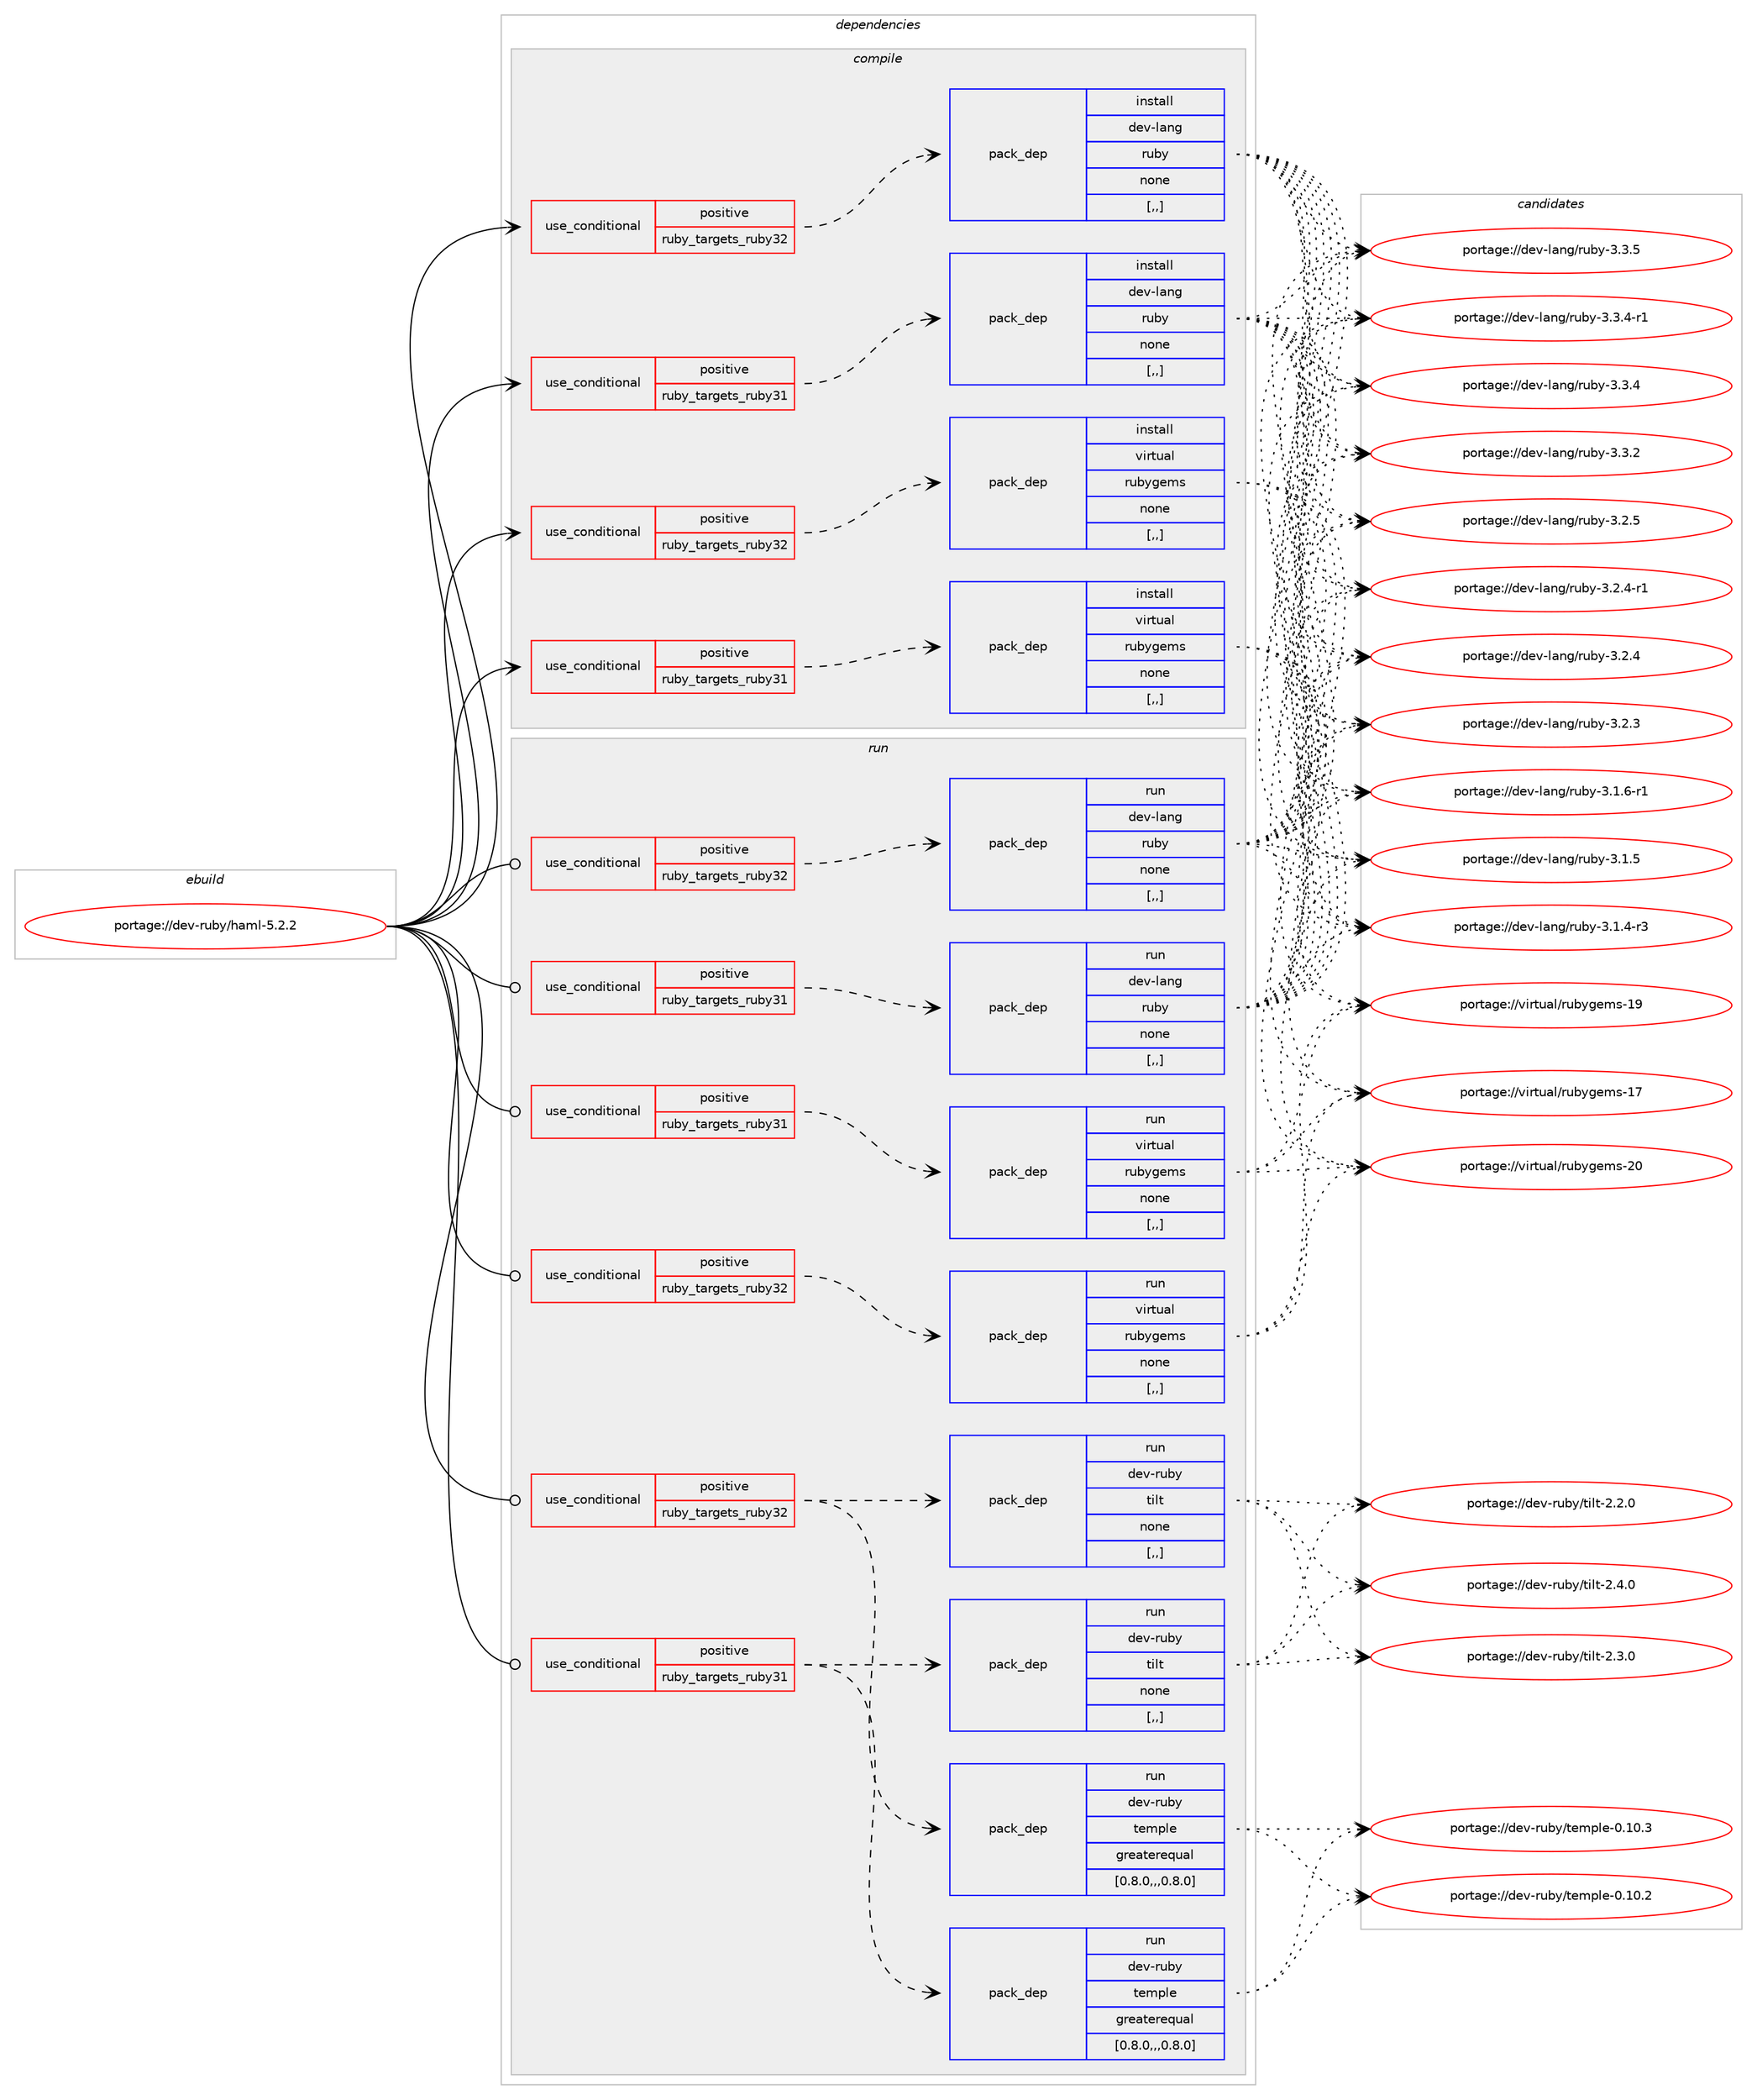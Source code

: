 digraph prolog {

# *************
# Graph options
# *************

newrank=true;
concentrate=true;
compound=true;
graph [rankdir=LR,fontname=Helvetica,fontsize=10,ranksep=1.5];#, ranksep=2.5, nodesep=0.2];
edge  [arrowhead=vee];
node  [fontname=Helvetica,fontsize=10];

# **********
# The ebuild
# **********

subgraph cluster_leftcol {
color=gray;
label=<<i>ebuild</i>>;
id [label="portage://dev-ruby/haml-5.2.2", color=red, width=4, href="../dev-ruby/haml-5.2.2.svg"];
}

# ****************
# The dependencies
# ****************

subgraph cluster_midcol {
color=gray;
label=<<i>dependencies</i>>;
subgraph cluster_compile {
fillcolor="#eeeeee";
style=filled;
label=<<i>compile</i>>;
subgraph cond179469 {
dependency681447 [label=<<TABLE BORDER="0" CELLBORDER="1" CELLSPACING="0" CELLPADDING="4"><TR><TD ROWSPAN="3" CELLPADDING="10">use_conditional</TD></TR><TR><TD>positive</TD></TR><TR><TD>ruby_targets_ruby31</TD></TR></TABLE>>, shape=none, color=red];
subgraph pack497055 {
dependency681448 [label=<<TABLE BORDER="0" CELLBORDER="1" CELLSPACING="0" CELLPADDING="4" WIDTH="220"><TR><TD ROWSPAN="6" CELLPADDING="30">pack_dep</TD></TR><TR><TD WIDTH="110">install</TD></TR><TR><TD>dev-lang</TD></TR><TR><TD>ruby</TD></TR><TR><TD>none</TD></TR><TR><TD>[,,]</TD></TR></TABLE>>, shape=none, color=blue];
}
dependency681447:e -> dependency681448:w [weight=20,style="dashed",arrowhead="vee"];
}
id:e -> dependency681447:w [weight=20,style="solid",arrowhead="vee"];
subgraph cond179470 {
dependency681449 [label=<<TABLE BORDER="0" CELLBORDER="1" CELLSPACING="0" CELLPADDING="4"><TR><TD ROWSPAN="3" CELLPADDING="10">use_conditional</TD></TR><TR><TD>positive</TD></TR><TR><TD>ruby_targets_ruby31</TD></TR></TABLE>>, shape=none, color=red];
subgraph pack497056 {
dependency681450 [label=<<TABLE BORDER="0" CELLBORDER="1" CELLSPACING="0" CELLPADDING="4" WIDTH="220"><TR><TD ROWSPAN="6" CELLPADDING="30">pack_dep</TD></TR><TR><TD WIDTH="110">install</TD></TR><TR><TD>virtual</TD></TR><TR><TD>rubygems</TD></TR><TR><TD>none</TD></TR><TR><TD>[,,]</TD></TR></TABLE>>, shape=none, color=blue];
}
dependency681449:e -> dependency681450:w [weight=20,style="dashed",arrowhead="vee"];
}
id:e -> dependency681449:w [weight=20,style="solid",arrowhead="vee"];
subgraph cond179471 {
dependency681451 [label=<<TABLE BORDER="0" CELLBORDER="1" CELLSPACING="0" CELLPADDING="4"><TR><TD ROWSPAN="3" CELLPADDING="10">use_conditional</TD></TR><TR><TD>positive</TD></TR><TR><TD>ruby_targets_ruby32</TD></TR></TABLE>>, shape=none, color=red];
subgraph pack497057 {
dependency681452 [label=<<TABLE BORDER="0" CELLBORDER="1" CELLSPACING="0" CELLPADDING="4" WIDTH="220"><TR><TD ROWSPAN="6" CELLPADDING="30">pack_dep</TD></TR><TR><TD WIDTH="110">install</TD></TR><TR><TD>dev-lang</TD></TR><TR><TD>ruby</TD></TR><TR><TD>none</TD></TR><TR><TD>[,,]</TD></TR></TABLE>>, shape=none, color=blue];
}
dependency681451:e -> dependency681452:w [weight=20,style="dashed",arrowhead="vee"];
}
id:e -> dependency681451:w [weight=20,style="solid",arrowhead="vee"];
subgraph cond179472 {
dependency681453 [label=<<TABLE BORDER="0" CELLBORDER="1" CELLSPACING="0" CELLPADDING="4"><TR><TD ROWSPAN="3" CELLPADDING="10">use_conditional</TD></TR><TR><TD>positive</TD></TR><TR><TD>ruby_targets_ruby32</TD></TR></TABLE>>, shape=none, color=red];
subgraph pack497058 {
dependency681454 [label=<<TABLE BORDER="0" CELLBORDER="1" CELLSPACING="0" CELLPADDING="4" WIDTH="220"><TR><TD ROWSPAN="6" CELLPADDING="30">pack_dep</TD></TR><TR><TD WIDTH="110">install</TD></TR><TR><TD>virtual</TD></TR><TR><TD>rubygems</TD></TR><TR><TD>none</TD></TR><TR><TD>[,,]</TD></TR></TABLE>>, shape=none, color=blue];
}
dependency681453:e -> dependency681454:w [weight=20,style="dashed",arrowhead="vee"];
}
id:e -> dependency681453:w [weight=20,style="solid",arrowhead="vee"];
}
subgraph cluster_compileandrun {
fillcolor="#eeeeee";
style=filled;
label=<<i>compile and run</i>>;
}
subgraph cluster_run {
fillcolor="#eeeeee";
style=filled;
label=<<i>run</i>>;
subgraph cond179473 {
dependency681455 [label=<<TABLE BORDER="0" CELLBORDER="1" CELLSPACING="0" CELLPADDING="4"><TR><TD ROWSPAN="3" CELLPADDING="10">use_conditional</TD></TR><TR><TD>positive</TD></TR><TR><TD>ruby_targets_ruby31</TD></TR></TABLE>>, shape=none, color=red];
subgraph pack497059 {
dependency681456 [label=<<TABLE BORDER="0" CELLBORDER="1" CELLSPACING="0" CELLPADDING="4" WIDTH="220"><TR><TD ROWSPAN="6" CELLPADDING="30">pack_dep</TD></TR><TR><TD WIDTH="110">run</TD></TR><TR><TD>dev-lang</TD></TR><TR><TD>ruby</TD></TR><TR><TD>none</TD></TR><TR><TD>[,,]</TD></TR></TABLE>>, shape=none, color=blue];
}
dependency681455:e -> dependency681456:w [weight=20,style="dashed",arrowhead="vee"];
}
id:e -> dependency681455:w [weight=20,style="solid",arrowhead="odot"];
subgraph cond179474 {
dependency681457 [label=<<TABLE BORDER="0" CELLBORDER="1" CELLSPACING="0" CELLPADDING="4"><TR><TD ROWSPAN="3" CELLPADDING="10">use_conditional</TD></TR><TR><TD>positive</TD></TR><TR><TD>ruby_targets_ruby31</TD></TR></TABLE>>, shape=none, color=red];
subgraph pack497060 {
dependency681458 [label=<<TABLE BORDER="0" CELLBORDER="1" CELLSPACING="0" CELLPADDING="4" WIDTH="220"><TR><TD ROWSPAN="6" CELLPADDING="30">pack_dep</TD></TR><TR><TD WIDTH="110">run</TD></TR><TR><TD>dev-ruby</TD></TR><TR><TD>temple</TD></TR><TR><TD>greaterequal</TD></TR><TR><TD>[0.8.0,,,0.8.0]</TD></TR></TABLE>>, shape=none, color=blue];
}
dependency681457:e -> dependency681458:w [weight=20,style="dashed",arrowhead="vee"];
subgraph pack497061 {
dependency681459 [label=<<TABLE BORDER="0" CELLBORDER="1" CELLSPACING="0" CELLPADDING="4" WIDTH="220"><TR><TD ROWSPAN="6" CELLPADDING="30">pack_dep</TD></TR><TR><TD WIDTH="110">run</TD></TR><TR><TD>dev-ruby</TD></TR><TR><TD>tilt</TD></TR><TR><TD>none</TD></TR><TR><TD>[,,]</TD></TR></TABLE>>, shape=none, color=blue];
}
dependency681457:e -> dependency681459:w [weight=20,style="dashed",arrowhead="vee"];
}
id:e -> dependency681457:w [weight=20,style="solid",arrowhead="odot"];
subgraph cond179475 {
dependency681460 [label=<<TABLE BORDER="0" CELLBORDER="1" CELLSPACING="0" CELLPADDING="4"><TR><TD ROWSPAN="3" CELLPADDING="10">use_conditional</TD></TR><TR><TD>positive</TD></TR><TR><TD>ruby_targets_ruby31</TD></TR></TABLE>>, shape=none, color=red];
subgraph pack497062 {
dependency681461 [label=<<TABLE BORDER="0" CELLBORDER="1" CELLSPACING="0" CELLPADDING="4" WIDTH="220"><TR><TD ROWSPAN="6" CELLPADDING="30">pack_dep</TD></TR><TR><TD WIDTH="110">run</TD></TR><TR><TD>virtual</TD></TR><TR><TD>rubygems</TD></TR><TR><TD>none</TD></TR><TR><TD>[,,]</TD></TR></TABLE>>, shape=none, color=blue];
}
dependency681460:e -> dependency681461:w [weight=20,style="dashed",arrowhead="vee"];
}
id:e -> dependency681460:w [weight=20,style="solid",arrowhead="odot"];
subgraph cond179476 {
dependency681462 [label=<<TABLE BORDER="0" CELLBORDER="1" CELLSPACING="0" CELLPADDING="4"><TR><TD ROWSPAN="3" CELLPADDING="10">use_conditional</TD></TR><TR><TD>positive</TD></TR><TR><TD>ruby_targets_ruby32</TD></TR></TABLE>>, shape=none, color=red];
subgraph pack497063 {
dependency681463 [label=<<TABLE BORDER="0" CELLBORDER="1" CELLSPACING="0" CELLPADDING="4" WIDTH="220"><TR><TD ROWSPAN="6" CELLPADDING="30">pack_dep</TD></TR><TR><TD WIDTH="110">run</TD></TR><TR><TD>dev-lang</TD></TR><TR><TD>ruby</TD></TR><TR><TD>none</TD></TR><TR><TD>[,,]</TD></TR></TABLE>>, shape=none, color=blue];
}
dependency681462:e -> dependency681463:w [weight=20,style="dashed",arrowhead="vee"];
}
id:e -> dependency681462:w [weight=20,style="solid",arrowhead="odot"];
subgraph cond179477 {
dependency681464 [label=<<TABLE BORDER="0" CELLBORDER="1" CELLSPACING="0" CELLPADDING="4"><TR><TD ROWSPAN="3" CELLPADDING="10">use_conditional</TD></TR><TR><TD>positive</TD></TR><TR><TD>ruby_targets_ruby32</TD></TR></TABLE>>, shape=none, color=red];
subgraph pack497064 {
dependency681465 [label=<<TABLE BORDER="0" CELLBORDER="1" CELLSPACING="0" CELLPADDING="4" WIDTH="220"><TR><TD ROWSPAN="6" CELLPADDING="30">pack_dep</TD></TR><TR><TD WIDTH="110">run</TD></TR><TR><TD>dev-ruby</TD></TR><TR><TD>temple</TD></TR><TR><TD>greaterequal</TD></TR><TR><TD>[0.8.0,,,0.8.0]</TD></TR></TABLE>>, shape=none, color=blue];
}
dependency681464:e -> dependency681465:w [weight=20,style="dashed",arrowhead="vee"];
subgraph pack497065 {
dependency681466 [label=<<TABLE BORDER="0" CELLBORDER="1" CELLSPACING="0" CELLPADDING="4" WIDTH="220"><TR><TD ROWSPAN="6" CELLPADDING="30">pack_dep</TD></TR><TR><TD WIDTH="110">run</TD></TR><TR><TD>dev-ruby</TD></TR><TR><TD>tilt</TD></TR><TR><TD>none</TD></TR><TR><TD>[,,]</TD></TR></TABLE>>, shape=none, color=blue];
}
dependency681464:e -> dependency681466:w [weight=20,style="dashed",arrowhead="vee"];
}
id:e -> dependency681464:w [weight=20,style="solid",arrowhead="odot"];
subgraph cond179478 {
dependency681467 [label=<<TABLE BORDER="0" CELLBORDER="1" CELLSPACING="0" CELLPADDING="4"><TR><TD ROWSPAN="3" CELLPADDING="10">use_conditional</TD></TR><TR><TD>positive</TD></TR><TR><TD>ruby_targets_ruby32</TD></TR></TABLE>>, shape=none, color=red];
subgraph pack497066 {
dependency681468 [label=<<TABLE BORDER="0" CELLBORDER="1" CELLSPACING="0" CELLPADDING="4" WIDTH="220"><TR><TD ROWSPAN="6" CELLPADDING="30">pack_dep</TD></TR><TR><TD WIDTH="110">run</TD></TR><TR><TD>virtual</TD></TR><TR><TD>rubygems</TD></TR><TR><TD>none</TD></TR><TR><TD>[,,]</TD></TR></TABLE>>, shape=none, color=blue];
}
dependency681467:e -> dependency681468:w [weight=20,style="dashed",arrowhead="vee"];
}
id:e -> dependency681467:w [weight=20,style="solid",arrowhead="odot"];
}
}

# **************
# The candidates
# **************

subgraph cluster_choices {
rank=same;
color=gray;
label=<<i>candidates</i>>;

subgraph choice497055 {
color=black;
nodesep=1;
choice10010111845108971101034711411798121455146514653 [label="portage://dev-lang/ruby-3.3.5", color=red, width=4,href="../dev-lang/ruby-3.3.5.svg"];
choice100101118451089711010347114117981214551465146524511449 [label="portage://dev-lang/ruby-3.3.4-r1", color=red, width=4,href="../dev-lang/ruby-3.3.4-r1.svg"];
choice10010111845108971101034711411798121455146514652 [label="portage://dev-lang/ruby-3.3.4", color=red, width=4,href="../dev-lang/ruby-3.3.4.svg"];
choice10010111845108971101034711411798121455146514650 [label="portage://dev-lang/ruby-3.3.2", color=red, width=4,href="../dev-lang/ruby-3.3.2.svg"];
choice10010111845108971101034711411798121455146504653 [label="portage://dev-lang/ruby-3.2.5", color=red, width=4,href="../dev-lang/ruby-3.2.5.svg"];
choice100101118451089711010347114117981214551465046524511449 [label="portage://dev-lang/ruby-3.2.4-r1", color=red, width=4,href="../dev-lang/ruby-3.2.4-r1.svg"];
choice10010111845108971101034711411798121455146504652 [label="portage://dev-lang/ruby-3.2.4", color=red, width=4,href="../dev-lang/ruby-3.2.4.svg"];
choice10010111845108971101034711411798121455146504651 [label="portage://dev-lang/ruby-3.2.3", color=red, width=4,href="../dev-lang/ruby-3.2.3.svg"];
choice100101118451089711010347114117981214551464946544511449 [label="portage://dev-lang/ruby-3.1.6-r1", color=red, width=4,href="../dev-lang/ruby-3.1.6-r1.svg"];
choice10010111845108971101034711411798121455146494653 [label="portage://dev-lang/ruby-3.1.5", color=red, width=4,href="../dev-lang/ruby-3.1.5.svg"];
choice100101118451089711010347114117981214551464946524511451 [label="portage://dev-lang/ruby-3.1.4-r3", color=red, width=4,href="../dev-lang/ruby-3.1.4-r3.svg"];
dependency681448:e -> choice10010111845108971101034711411798121455146514653:w [style=dotted,weight="100"];
dependency681448:e -> choice100101118451089711010347114117981214551465146524511449:w [style=dotted,weight="100"];
dependency681448:e -> choice10010111845108971101034711411798121455146514652:w [style=dotted,weight="100"];
dependency681448:e -> choice10010111845108971101034711411798121455146514650:w [style=dotted,weight="100"];
dependency681448:e -> choice10010111845108971101034711411798121455146504653:w [style=dotted,weight="100"];
dependency681448:e -> choice100101118451089711010347114117981214551465046524511449:w [style=dotted,weight="100"];
dependency681448:e -> choice10010111845108971101034711411798121455146504652:w [style=dotted,weight="100"];
dependency681448:e -> choice10010111845108971101034711411798121455146504651:w [style=dotted,weight="100"];
dependency681448:e -> choice100101118451089711010347114117981214551464946544511449:w [style=dotted,weight="100"];
dependency681448:e -> choice10010111845108971101034711411798121455146494653:w [style=dotted,weight="100"];
dependency681448:e -> choice100101118451089711010347114117981214551464946524511451:w [style=dotted,weight="100"];
}
subgraph choice497056 {
color=black;
nodesep=1;
choice118105114116117971084711411798121103101109115455048 [label="portage://virtual/rubygems-20", color=red, width=4,href="../virtual/rubygems-20.svg"];
choice118105114116117971084711411798121103101109115454957 [label="portage://virtual/rubygems-19", color=red, width=4,href="../virtual/rubygems-19.svg"];
choice118105114116117971084711411798121103101109115454955 [label="portage://virtual/rubygems-17", color=red, width=4,href="../virtual/rubygems-17.svg"];
dependency681450:e -> choice118105114116117971084711411798121103101109115455048:w [style=dotted,weight="100"];
dependency681450:e -> choice118105114116117971084711411798121103101109115454957:w [style=dotted,weight="100"];
dependency681450:e -> choice118105114116117971084711411798121103101109115454955:w [style=dotted,weight="100"];
}
subgraph choice497057 {
color=black;
nodesep=1;
choice10010111845108971101034711411798121455146514653 [label="portage://dev-lang/ruby-3.3.5", color=red, width=4,href="../dev-lang/ruby-3.3.5.svg"];
choice100101118451089711010347114117981214551465146524511449 [label="portage://dev-lang/ruby-3.3.4-r1", color=red, width=4,href="../dev-lang/ruby-3.3.4-r1.svg"];
choice10010111845108971101034711411798121455146514652 [label="portage://dev-lang/ruby-3.3.4", color=red, width=4,href="../dev-lang/ruby-3.3.4.svg"];
choice10010111845108971101034711411798121455146514650 [label="portage://dev-lang/ruby-3.3.2", color=red, width=4,href="../dev-lang/ruby-3.3.2.svg"];
choice10010111845108971101034711411798121455146504653 [label="portage://dev-lang/ruby-3.2.5", color=red, width=4,href="../dev-lang/ruby-3.2.5.svg"];
choice100101118451089711010347114117981214551465046524511449 [label="portage://dev-lang/ruby-3.2.4-r1", color=red, width=4,href="../dev-lang/ruby-3.2.4-r1.svg"];
choice10010111845108971101034711411798121455146504652 [label="portage://dev-lang/ruby-3.2.4", color=red, width=4,href="../dev-lang/ruby-3.2.4.svg"];
choice10010111845108971101034711411798121455146504651 [label="portage://dev-lang/ruby-3.2.3", color=red, width=4,href="../dev-lang/ruby-3.2.3.svg"];
choice100101118451089711010347114117981214551464946544511449 [label="portage://dev-lang/ruby-3.1.6-r1", color=red, width=4,href="../dev-lang/ruby-3.1.6-r1.svg"];
choice10010111845108971101034711411798121455146494653 [label="portage://dev-lang/ruby-3.1.5", color=red, width=4,href="../dev-lang/ruby-3.1.5.svg"];
choice100101118451089711010347114117981214551464946524511451 [label="portage://dev-lang/ruby-3.1.4-r3", color=red, width=4,href="../dev-lang/ruby-3.1.4-r3.svg"];
dependency681452:e -> choice10010111845108971101034711411798121455146514653:w [style=dotted,weight="100"];
dependency681452:e -> choice100101118451089711010347114117981214551465146524511449:w [style=dotted,weight="100"];
dependency681452:e -> choice10010111845108971101034711411798121455146514652:w [style=dotted,weight="100"];
dependency681452:e -> choice10010111845108971101034711411798121455146514650:w [style=dotted,weight="100"];
dependency681452:e -> choice10010111845108971101034711411798121455146504653:w [style=dotted,weight="100"];
dependency681452:e -> choice100101118451089711010347114117981214551465046524511449:w [style=dotted,weight="100"];
dependency681452:e -> choice10010111845108971101034711411798121455146504652:w [style=dotted,weight="100"];
dependency681452:e -> choice10010111845108971101034711411798121455146504651:w [style=dotted,weight="100"];
dependency681452:e -> choice100101118451089711010347114117981214551464946544511449:w [style=dotted,weight="100"];
dependency681452:e -> choice10010111845108971101034711411798121455146494653:w [style=dotted,weight="100"];
dependency681452:e -> choice100101118451089711010347114117981214551464946524511451:w [style=dotted,weight="100"];
}
subgraph choice497058 {
color=black;
nodesep=1;
choice118105114116117971084711411798121103101109115455048 [label="portage://virtual/rubygems-20", color=red, width=4,href="../virtual/rubygems-20.svg"];
choice118105114116117971084711411798121103101109115454957 [label="portage://virtual/rubygems-19", color=red, width=4,href="../virtual/rubygems-19.svg"];
choice118105114116117971084711411798121103101109115454955 [label="portage://virtual/rubygems-17", color=red, width=4,href="../virtual/rubygems-17.svg"];
dependency681454:e -> choice118105114116117971084711411798121103101109115455048:w [style=dotted,weight="100"];
dependency681454:e -> choice118105114116117971084711411798121103101109115454957:w [style=dotted,weight="100"];
dependency681454:e -> choice118105114116117971084711411798121103101109115454955:w [style=dotted,weight="100"];
}
subgraph choice497059 {
color=black;
nodesep=1;
choice10010111845108971101034711411798121455146514653 [label="portage://dev-lang/ruby-3.3.5", color=red, width=4,href="../dev-lang/ruby-3.3.5.svg"];
choice100101118451089711010347114117981214551465146524511449 [label="portage://dev-lang/ruby-3.3.4-r1", color=red, width=4,href="../dev-lang/ruby-3.3.4-r1.svg"];
choice10010111845108971101034711411798121455146514652 [label="portage://dev-lang/ruby-3.3.4", color=red, width=4,href="../dev-lang/ruby-3.3.4.svg"];
choice10010111845108971101034711411798121455146514650 [label="portage://dev-lang/ruby-3.3.2", color=red, width=4,href="../dev-lang/ruby-3.3.2.svg"];
choice10010111845108971101034711411798121455146504653 [label="portage://dev-lang/ruby-3.2.5", color=red, width=4,href="../dev-lang/ruby-3.2.5.svg"];
choice100101118451089711010347114117981214551465046524511449 [label="portage://dev-lang/ruby-3.2.4-r1", color=red, width=4,href="../dev-lang/ruby-3.2.4-r1.svg"];
choice10010111845108971101034711411798121455146504652 [label="portage://dev-lang/ruby-3.2.4", color=red, width=4,href="../dev-lang/ruby-3.2.4.svg"];
choice10010111845108971101034711411798121455146504651 [label="portage://dev-lang/ruby-3.2.3", color=red, width=4,href="../dev-lang/ruby-3.2.3.svg"];
choice100101118451089711010347114117981214551464946544511449 [label="portage://dev-lang/ruby-3.1.6-r1", color=red, width=4,href="../dev-lang/ruby-3.1.6-r1.svg"];
choice10010111845108971101034711411798121455146494653 [label="portage://dev-lang/ruby-3.1.5", color=red, width=4,href="../dev-lang/ruby-3.1.5.svg"];
choice100101118451089711010347114117981214551464946524511451 [label="portage://dev-lang/ruby-3.1.4-r3", color=red, width=4,href="../dev-lang/ruby-3.1.4-r3.svg"];
dependency681456:e -> choice10010111845108971101034711411798121455146514653:w [style=dotted,weight="100"];
dependency681456:e -> choice100101118451089711010347114117981214551465146524511449:w [style=dotted,weight="100"];
dependency681456:e -> choice10010111845108971101034711411798121455146514652:w [style=dotted,weight="100"];
dependency681456:e -> choice10010111845108971101034711411798121455146514650:w [style=dotted,weight="100"];
dependency681456:e -> choice10010111845108971101034711411798121455146504653:w [style=dotted,weight="100"];
dependency681456:e -> choice100101118451089711010347114117981214551465046524511449:w [style=dotted,weight="100"];
dependency681456:e -> choice10010111845108971101034711411798121455146504652:w [style=dotted,weight="100"];
dependency681456:e -> choice10010111845108971101034711411798121455146504651:w [style=dotted,weight="100"];
dependency681456:e -> choice100101118451089711010347114117981214551464946544511449:w [style=dotted,weight="100"];
dependency681456:e -> choice10010111845108971101034711411798121455146494653:w [style=dotted,weight="100"];
dependency681456:e -> choice100101118451089711010347114117981214551464946524511451:w [style=dotted,weight="100"];
}
subgraph choice497060 {
color=black;
nodesep=1;
choice10010111845114117981214711610110911210810145484649484651 [label="portage://dev-ruby/temple-0.10.3", color=red, width=4,href="../dev-ruby/temple-0.10.3.svg"];
choice10010111845114117981214711610110911210810145484649484650 [label="portage://dev-ruby/temple-0.10.2", color=red, width=4,href="../dev-ruby/temple-0.10.2.svg"];
dependency681458:e -> choice10010111845114117981214711610110911210810145484649484651:w [style=dotted,weight="100"];
dependency681458:e -> choice10010111845114117981214711610110911210810145484649484650:w [style=dotted,weight="100"];
}
subgraph choice497061 {
color=black;
nodesep=1;
choice100101118451141179812147116105108116455046524648 [label="portage://dev-ruby/tilt-2.4.0", color=red, width=4,href="../dev-ruby/tilt-2.4.0.svg"];
choice100101118451141179812147116105108116455046514648 [label="portage://dev-ruby/tilt-2.3.0", color=red, width=4,href="../dev-ruby/tilt-2.3.0.svg"];
choice100101118451141179812147116105108116455046504648 [label="portage://dev-ruby/tilt-2.2.0", color=red, width=4,href="../dev-ruby/tilt-2.2.0.svg"];
dependency681459:e -> choice100101118451141179812147116105108116455046524648:w [style=dotted,weight="100"];
dependency681459:e -> choice100101118451141179812147116105108116455046514648:w [style=dotted,weight="100"];
dependency681459:e -> choice100101118451141179812147116105108116455046504648:w [style=dotted,weight="100"];
}
subgraph choice497062 {
color=black;
nodesep=1;
choice118105114116117971084711411798121103101109115455048 [label="portage://virtual/rubygems-20", color=red, width=4,href="../virtual/rubygems-20.svg"];
choice118105114116117971084711411798121103101109115454957 [label="portage://virtual/rubygems-19", color=red, width=4,href="../virtual/rubygems-19.svg"];
choice118105114116117971084711411798121103101109115454955 [label="portage://virtual/rubygems-17", color=red, width=4,href="../virtual/rubygems-17.svg"];
dependency681461:e -> choice118105114116117971084711411798121103101109115455048:w [style=dotted,weight="100"];
dependency681461:e -> choice118105114116117971084711411798121103101109115454957:w [style=dotted,weight="100"];
dependency681461:e -> choice118105114116117971084711411798121103101109115454955:w [style=dotted,weight="100"];
}
subgraph choice497063 {
color=black;
nodesep=1;
choice10010111845108971101034711411798121455146514653 [label="portage://dev-lang/ruby-3.3.5", color=red, width=4,href="../dev-lang/ruby-3.3.5.svg"];
choice100101118451089711010347114117981214551465146524511449 [label="portage://dev-lang/ruby-3.3.4-r1", color=red, width=4,href="../dev-lang/ruby-3.3.4-r1.svg"];
choice10010111845108971101034711411798121455146514652 [label="portage://dev-lang/ruby-3.3.4", color=red, width=4,href="../dev-lang/ruby-3.3.4.svg"];
choice10010111845108971101034711411798121455146514650 [label="portage://dev-lang/ruby-3.3.2", color=red, width=4,href="../dev-lang/ruby-3.3.2.svg"];
choice10010111845108971101034711411798121455146504653 [label="portage://dev-lang/ruby-3.2.5", color=red, width=4,href="../dev-lang/ruby-3.2.5.svg"];
choice100101118451089711010347114117981214551465046524511449 [label="portage://dev-lang/ruby-3.2.4-r1", color=red, width=4,href="../dev-lang/ruby-3.2.4-r1.svg"];
choice10010111845108971101034711411798121455146504652 [label="portage://dev-lang/ruby-3.2.4", color=red, width=4,href="../dev-lang/ruby-3.2.4.svg"];
choice10010111845108971101034711411798121455146504651 [label="portage://dev-lang/ruby-3.2.3", color=red, width=4,href="../dev-lang/ruby-3.2.3.svg"];
choice100101118451089711010347114117981214551464946544511449 [label="portage://dev-lang/ruby-3.1.6-r1", color=red, width=4,href="../dev-lang/ruby-3.1.6-r1.svg"];
choice10010111845108971101034711411798121455146494653 [label="portage://dev-lang/ruby-3.1.5", color=red, width=4,href="../dev-lang/ruby-3.1.5.svg"];
choice100101118451089711010347114117981214551464946524511451 [label="portage://dev-lang/ruby-3.1.4-r3", color=red, width=4,href="../dev-lang/ruby-3.1.4-r3.svg"];
dependency681463:e -> choice10010111845108971101034711411798121455146514653:w [style=dotted,weight="100"];
dependency681463:e -> choice100101118451089711010347114117981214551465146524511449:w [style=dotted,weight="100"];
dependency681463:e -> choice10010111845108971101034711411798121455146514652:w [style=dotted,weight="100"];
dependency681463:e -> choice10010111845108971101034711411798121455146514650:w [style=dotted,weight="100"];
dependency681463:e -> choice10010111845108971101034711411798121455146504653:w [style=dotted,weight="100"];
dependency681463:e -> choice100101118451089711010347114117981214551465046524511449:w [style=dotted,weight="100"];
dependency681463:e -> choice10010111845108971101034711411798121455146504652:w [style=dotted,weight="100"];
dependency681463:e -> choice10010111845108971101034711411798121455146504651:w [style=dotted,weight="100"];
dependency681463:e -> choice100101118451089711010347114117981214551464946544511449:w [style=dotted,weight="100"];
dependency681463:e -> choice10010111845108971101034711411798121455146494653:w [style=dotted,weight="100"];
dependency681463:e -> choice100101118451089711010347114117981214551464946524511451:w [style=dotted,weight="100"];
}
subgraph choice497064 {
color=black;
nodesep=1;
choice10010111845114117981214711610110911210810145484649484651 [label="portage://dev-ruby/temple-0.10.3", color=red, width=4,href="../dev-ruby/temple-0.10.3.svg"];
choice10010111845114117981214711610110911210810145484649484650 [label="portage://dev-ruby/temple-0.10.2", color=red, width=4,href="../dev-ruby/temple-0.10.2.svg"];
dependency681465:e -> choice10010111845114117981214711610110911210810145484649484651:w [style=dotted,weight="100"];
dependency681465:e -> choice10010111845114117981214711610110911210810145484649484650:w [style=dotted,weight="100"];
}
subgraph choice497065 {
color=black;
nodesep=1;
choice100101118451141179812147116105108116455046524648 [label="portage://dev-ruby/tilt-2.4.0", color=red, width=4,href="../dev-ruby/tilt-2.4.0.svg"];
choice100101118451141179812147116105108116455046514648 [label="portage://dev-ruby/tilt-2.3.0", color=red, width=4,href="../dev-ruby/tilt-2.3.0.svg"];
choice100101118451141179812147116105108116455046504648 [label="portage://dev-ruby/tilt-2.2.0", color=red, width=4,href="../dev-ruby/tilt-2.2.0.svg"];
dependency681466:e -> choice100101118451141179812147116105108116455046524648:w [style=dotted,weight="100"];
dependency681466:e -> choice100101118451141179812147116105108116455046514648:w [style=dotted,weight="100"];
dependency681466:e -> choice100101118451141179812147116105108116455046504648:w [style=dotted,weight="100"];
}
subgraph choice497066 {
color=black;
nodesep=1;
choice118105114116117971084711411798121103101109115455048 [label="portage://virtual/rubygems-20", color=red, width=4,href="../virtual/rubygems-20.svg"];
choice118105114116117971084711411798121103101109115454957 [label="portage://virtual/rubygems-19", color=red, width=4,href="../virtual/rubygems-19.svg"];
choice118105114116117971084711411798121103101109115454955 [label="portage://virtual/rubygems-17", color=red, width=4,href="../virtual/rubygems-17.svg"];
dependency681468:e -> choice118105114116117971084711411798121103101109115455048:w [style=dotted,weight="100"];
dependency681468:e -> choice118105114116117971084711411798121103101109115454957:w [style=dotted,weight="100"];
dependency681468:e -> choice118105114116117971084711411798121103101109115454955:w [style=dotted,weight="100"];
}
}

}
